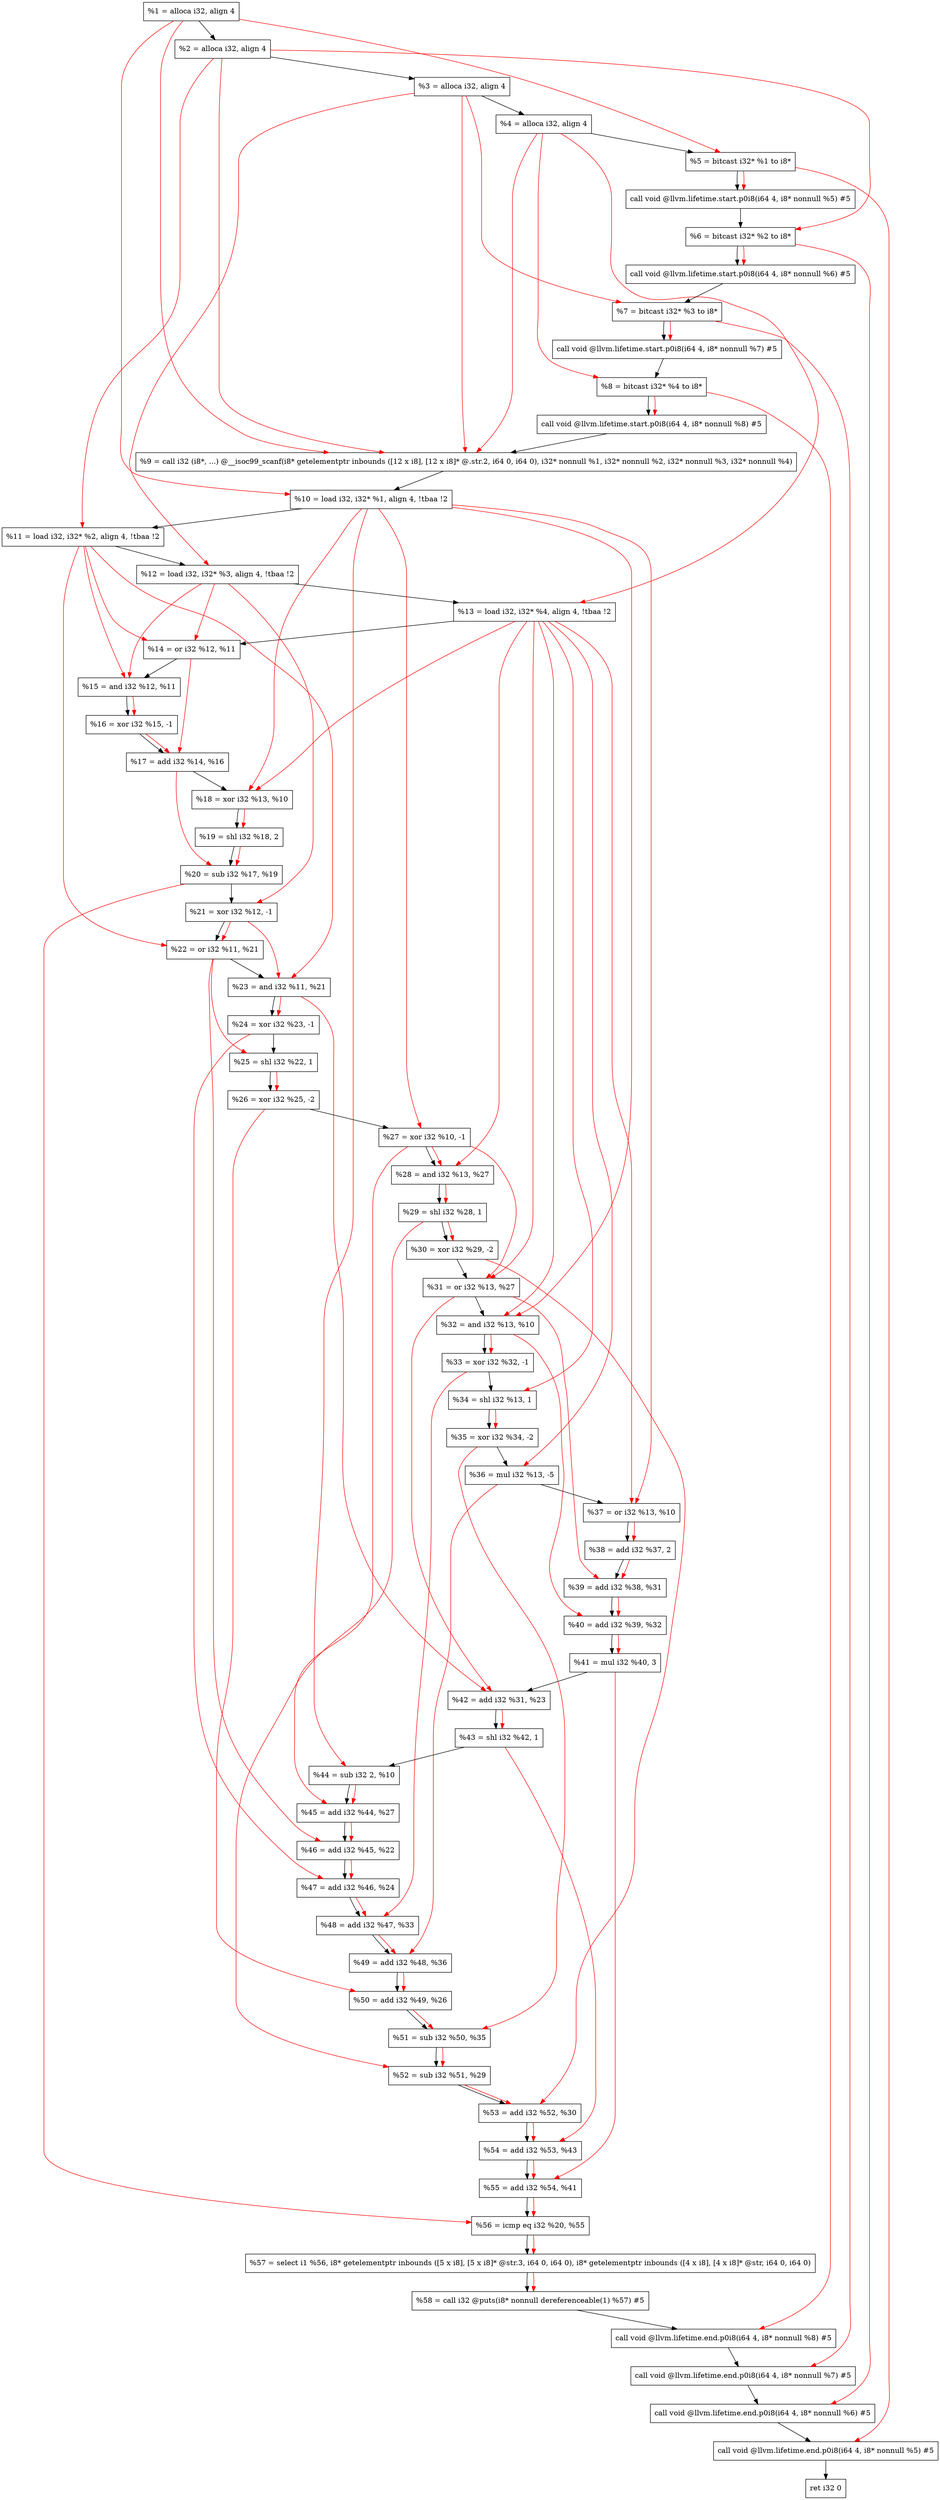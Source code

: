 digraph "DFG for'main' function" {
	Node0x178be48[shape=record, label="  %1 = alloca i32, align 4"];
	Node0x178bec8[shape=record, label="  %2 = alloca i32, align 4"];
	Node0x178bf58[shape=record, label="  %3 = alloca i32, align 4"];
	Node0x178bfb8[shape=record, label="  %4 = alloca i32, align 4"];
	Node0x178c068[shape=record, label="  %5 = bitcast i32* %1 to i8*"];
	Node0x178c498[shape=record, label="  call void @llvm.lifetime.start.p0i8(i64 4, i8* nonnull %5) #5"];
	Node0x178c578[shape=record, label="  %6 = bitcast i32* %2 to i8*"];
	Node0x178c678[shape=record, label="  call void @llvm.lifetime.start.p0i8(i64 4, i8* nonnull %6) #5"];
	Node0x178c738[shape=record, label="  %7 = bitcast i32* %3 to i8*"];
	Node0x178c7e8[shape=record, label="  call void @llvm.lifetime.start.p0i8(i64 4, i8* nonnull %7) #5"];
	Node0x178c8a8[shape=record, label="  %8 = bitcast i32* %4 to i8*"];
	Node0x178c958[shape=record, label="  call void @llvm.lifetime.start.p0i8(i64 4, i8* nonnull %8) #5"];
	Node0x1786be0[shape=record, label="  %9 = call i32 (i8*, ...) @__isoc99_scanf(i8* getelementptr inbounds ([12 x i8], [12 x i8]* @.str.2, i64 0, i64 0), i32* nonnull %1, i32* nonnull %2, i32* nonnull %3, i32* nonnull %4)"];
	Node0x178cb58[shape=record, label="  %10 = load i32, i32* %1, align 4, !tbaa !2"];
	Node0x178dac8[shape=record, label="  %11 = load i32, i32* %2, align 4, !tbaa !2"];
	Node0x178e138[shape=record, label="  %12 = load i32, i32* %3, align 4, !tbaa !2"];
	Node0x178e198[shape=record, label="  %13 = load i32, i32* %4, align 4, !tbaa !2"];
	Node0x178e210[shape=record, label="  %14 = or i32 %12, %11"];
	Node0x178e280[shape=record, label="  %15 = and i32 %12, %11"];
	Node0x178e2f0[shape=record, label="  %16 = xor i32 %15, -1"];
	Node0x178e360[shape=record, label="  %17 = add i32 %14, %16"];
	Node0x178e3d0[shape=record, label="  %18 = xor i32 %13, %10"];
	Node0x178e440[shape=record, label="  %19 = shl i32 %18, 2"];
	Node0x178e4b0[shape=record, label="  %20 = sub i32 %17, %19"];
	Node0x178e520[shape=record, label="  %21 = xor i32 %12, -1"];
	Node0x178e590[shape=record, label="  %22 = or i32 %11, %21"];
	Node0x178e600[shape=record, label="  %23 = and i32 %11, %21"];
	Node0x178e670[shape=record, label="  %24 = xor i32 %23, -1"];
	Node0x178e6e0[shape=record, label="  %25 = shl i32 %22, 1"];
	Node0x178e750[shape=record, label="  %26 = xor i32 %25, -2"];
	Node0x178e7c0[shape=record, label="  %27 = xor i32 %10, -1"];
	Node0x178e830[shape=record, label="  %28 = and i32 %13, %27"];
	Node0x178e8a0[shape=record, label="  %29 = shl i32 %28, 1"];
	Node0x178e910[shape=record, label="  %30 = xor i32 %29, -2"];
	Node0x178e980[shape=record, label="  %31 = or i32 %13, %27"];
	Node0x178e9f0[shape=record, label="  %32 = and i32 %13, %10"];
	Node0x178ea60[shape=record, label="  %33 = xor i32 %32, -1"];
	Node0x178ead0[shape=record, label="  %34 = shl i32 %13, 1"];
	Node0x178eb40[shape=record, label="  %35 = xor i32 %34, -2"];
	Node0x178ebb0[shape=record, label="  %36 = mul i32 %13, -5"];
	Node0x178ec20[shape=record, label="  %37 = or i32 %13, %10"];
	Node0x178ec90[shape=record, label="  %38 = add i32 %37, 2"];
	Node0x178ed00[shape=record, label="  %39 = add i32 %38, %31"];
	Node0x178ed70[shape=record, label="  %40 = add i32 %39, %32"];
	Node0x178ede0[shape=record, label="  %41 = mul i32 %40, 3"];
	Node0x178ee50[shape=record, label="  %42 = add i32 %31, %23"];
	Node0x178eec0[shape=record, label="  %43 = shl i32 %42, 1"];
	Node0x178ef30[shape=record, label="  %44 = sub i32 2, %10"];
	Node0x178efa0[shape=record, label="  %45 = add i32 %44, %27"];
	Node0x178f010[shape=record, label="  %46 = add i32 %45, %22"];
	Node0x178f080[shape=record, label="  %47 = add i32 %46, %24"];
	Node0x178f0f0[shape=record, label="  %48 = add i32 %47, %33"];
	Node0x178f160[shape=record, label="  %49 = add i32 %48, %36"];
	Node0x178f1d0[shape=record, label="  %50 = add i32 %49, %26"];
	Node0x178f240[shape=record, label="  %51 = sub i32 %50, %35"];
	Node0x178f2b0[shape=record, label="  %52 = sub i32 %51, %29"];
	Node0x178f320[shape=record, label="  %53 = add i32 %52, %30"];
	Node0x178f390[shape=record, label="  %54 = add i32 %53, %43"];
	Node0x178f400[shape=record, label="  %55 = add i32 %54, %41"];
	Node0x178f470[shape=record, label="  %56 = icmp eq i32 %20, %55"];
	Node0x172b8b8[shape=record, label="  %57 = select i1 %56, i8* getelementptr inbounds ([5 x i8], [5 x i8]* @str.3, i64 0, i64 0), i8* getelementptr inbounds ([4 x i8], [4 x i8]* @str, i64 0, i64 0)"];
	Node0x178f500[shape=record, label="  %58 = call i32 @puts(i8* nonnull dereferenceable(1) %57) #5"];
	Node0x178f7a8[shape=record, label="  call void @llvm.lifetime.end.p0i8(i64 4, i8* nonnull %8) #5"];
	Node0x178f908[shape=record, label="  call void @llvm.lifetime.end.p0i8(i64 4, i8* nonnull %7) #5"];
	Node0x178fa18[shape=record, label="  call void @llvm.lifetime.end.p0i8(i64 4, i8* nonnull %6) #5"];
	Node0x178fb28[shape=record, label="  call void @llvm.lifetime.end.p0i8(i64 4, i8* nonnull %5) #5"];
	Node0x178fbe8[shape=record, label="  ret i32 0"];
	Node0x178be48 -> Node0x178bec8;
	Node0x178bec8 -> Node0x178bf58;
	Node0x178bf58 -> Node0x178bfb8;
	Node0x178bfb8 -> Node0x178c068;
	Node0x178c068 -> Node0x178c498;
	Node0x178c498 -> Node0x178c578;
	Node0x178c578 -> Node0x178c678;
	Node0x178c678 -> Node0x178c738;
	Node0x178c738 -> Node0x178c7e8;
	Node0x178c7e8 -> Node0x178c8a8;
	Node0x178c8a8 -> Node0x178c958;
	Node0x178c958 -> Node0x1786be0;
	Node0x1786be0 -> Node0x178cb58;
	Node0x178cb58 -> Node0x178dac8;
	Node0x178dac8 -> Node0x178e138;
	Node0x178e138 -> Node0x178e198;
	Node0x178e198 -> Node0x178e210;
	Node0x178e210 -> Node0x178e280;
	Node0x178e280 -> Node0x178e2f0;
	Node0x178e2f0 -> Node0x178e360;
	Node0x178e360 -> Node0x178e3d0;
	Node0x178e3d0 -> Node0x178e440;
	Node0x178e440 -> Node0x178e4b0;
	Node0x178e4b0 -> Node0x178e520;
	Node0x178e520 -> Node0x178e590;
	Node0x178e590 -> Node0x178e600;
	Node0x178e600 -> Node0x178e670;
	Node0x178e670 -> Node0x178e6e0;
	Node0x178e6e0 -> Node0x178e750;
	Node0x178e750 -> Node0x178e7c0;
	Node0x178e7c0 -> Node0x178e830;
	Node0x178e830 -> Node0x178e8a0;
	Node0x178e8a0 -> Node0x178e910;
	Node0x178e910 -> Node0x178e980;
	Node0x178e980 -> Node0x178e9f0;
	Node0x178e9f0 -> Node0x178ea60;
	Node0x178ea60 -> Node0x178ead0;
	Node0x178ead0 -> Node0x178eb40;
	Node0x178eb40 -> Node0x178ebb0;
	Node0x178ebb0 -> Node0x178ec20;
	Node0x178ec20 -> Node0x178ec90;
	Node0x178ec90 -> Node0x178ed00;
	Node0x178ed00 -> Node0x178ed70;
	Node0x178ed70 -> Node0x178ede0;
	Node0x178ede0 -> Node0x178ee50;
	Node0x178ee50 -> Node0x178eec0;
	Node0x178eec0 -> Node0x178ef30;
	Node0x178ef30 -> Node0x178efa0;
	Node0x178efa0 -> Node0x178f010;
	Node0x178f010 -> Node0x178f080;
	Node0x178f080 -> Node0x178f0f0;
	Node0x178f0f0 -> Node0x178f160;
	Node0x178f160 -> Node0x178f1d0;
	Node0x178f1d0 -> Node0x178f240;
	Node0x178f240 -> Node0x178f2b0;
	Node0x178f2b0 -> Node0x178f320;
	Node0x178f320 -> Node0x178f390;
	Node0x178f390 -> Node0x178f400;
	Node0x178f400 -> Node0x178f470;
	Node0x178f470 -> Node0x172b8b8;
	Node0x172b8b8 -> Node0x178f500;
	Node0x178f500 -> Node0x178f7a8;
	Node0x178f7a8 -> Node0x178f908;
	Node0x178f908 -> Node0x178fa18;
	Node0x178fa18 -> Node0x178fb28;
	Node0x178fb28 -> Node0x178fbe8;
edge [color=red]
	Node0x178be48 -> Node0x178c068;
	Node0x178c068 -> Node0x178c498;
	Node0x178bec8 -> Node0x178c578;
	Node0x178c578 -> Node0x178c678;
	Node0x178bf58 -> Node0x178c738;
	Node0x178c738 -> Node0x178c7e8;
	Node0x178bfb8 -> Node0x178c8a8;
	Node0x178c8a8 -> Node0x178c958;
	Node0x178be48 -> Node0x1786be0;
	Node0x178bec8 -> Node0x1786be0;
	Node0x178bf58 -> Node0x1786be0;
	Node0x178bfb8 -> Node0x1786be0;
	Node0x178be48 -> Node0x178cb58;
	Node0x178bec8 -> Node0x178dac8;
	Node0x178bf58 -> Node0x178e138;
	Node0x178bfb8 -> Node0x178e198;
	Node0x178e138 -> Node0x178e210;
	Node0x178dac8 -> Node0x178e210;
	Node0x178e138 -> Node0x178e280;
	Node0x178dac8 -> Node0x178e280;
	Node0x178e280 -> Node0x178e2f0;
	Node0x178e210 -> Node0x178e360;
	Node0x178e2f0 -> Node0x178e360;
	Node0x178e198 -> Node0x178e3d0;
	Node0x178cb58 -> Node0x178e3d0;
	Node0x178e3d0 -> Node0x178e440;
	Node0x178e360 -> Node0x178e4b0;
	Node0x178e440 -> Node0x178e4b0;
	Node0x178e138 -> Node0x178e520;
	Node0x178dac8 -> Node0x178e590;
	Node0x178e520 -> Node0x178e590;
	Node0x178dac8 -> Node0x178e600;
	Node0x178e520 -> Node0x178e600;
	Node0x178e600 -> Node0x178e670;
	Node0x178e590 -> Node0x178e6e0;
	Node0x178e6e0 -> Node0x178e750;
	Node0x178cb58 -> Node0x178e7c0;
	Node0x178e198 -> Node0x178e830;
	Node0x178e7c0 -> Node0x178e830;
	Node0x178e830 -> Node0x178e8a0;
	Node0x178e8a0 -> Node0x178e910;
	Node0x178e198 -> Node0x178e980;
	Node0x178e7c0 -> Node0x178e980;
	Node0x178e198 -> Node0x178e9f0;
	Node0x178cb58 -> Node0x178e9f0;
	Node0x178e9f0 -> Node0x178ea60;
	Node0x178e198 -> Node0x178ead0;
	Node0x178ead0 -> Node0x178eb40;
	Node0x178e198 -> Node0x178ebb0;
	Node0x178e198 -> Node0x178ec20;
	Node0x178cb58 -> Node0x178ec20;
	Node0x178ec20 -> Node0x178ec90;
	Node0x178ec90 -> Node0x178ed00;
	Node0x178e980 -> Node0x178ed00;
	Node0x178ed00 -> Node0x178ed70;
	Node0x178e9f0 -> Node0x178ed70;
	Node0x178ed70 -> Node0x178ede0;
	Node0x178e980 -> Node0x178ee50;
	Node0x178e600 -> Node0x178ee50;
	Node0x178ee50 -> Node0x178eec0;
	Node0x178cb58 -> Node0x178ef30;
	Node0x178ef30 -> Node0x178efa0;
	Node0x178e7c0 -> Node0x178efa0;
	Node0x178efa0 -> Node0x178f010;
	Node0x178e590 -> Node0x178f010;
	Node0x178f010 -> Node0x178f080;
	Node0x178e670 -> Node0x178f080;
	Node0x178f080 -> Node0x178f0f0;
	Node0x178ea60 -> Node0x178f0f0;
	Node0x178f0f0 -> Node0x178f160;
	Node0x178ebb0 -> Node0x178f160;
	Node0x178f160 -> Node0x178f1d0;
	Node0x178e750 -> Node0x178f1d0;
	Node0x178f1d0 -> Node0x178f240;
	Node0x178eb40 -> Node0x178f240;
	Node0x178f240 -> Node0x178f2b0;
	Node0x178e8a0 -> Node0x178f2b0;
	Node0x178f2b0 -> Node0x178f320;
	Node0x178e910 -> Node0x178f320;
	Node0x178f320 -> Node0x178f390;
	Node0x178eec0 -> Node0x178f390;
	Node0x178f390 -> Node0x178f400;
	Node0x178ede0 -> Node0x178f400;
	Node0x178e4b0 -> Node0x178f470;
	Node0x178f400 -> Node0x178f470;
	Node0x178f470 -> Node0x172b8b8;
	Node0x172b8b8 -> Node0x178f500;
	Node0x178c8a8 -> Node0x178f7a8;
	Node0x178c738 -> Node0x178f908;
	Node0x178c578 -> Node0x178fa18;
	Node0x178c068 -> Node0x178fb28;
}
